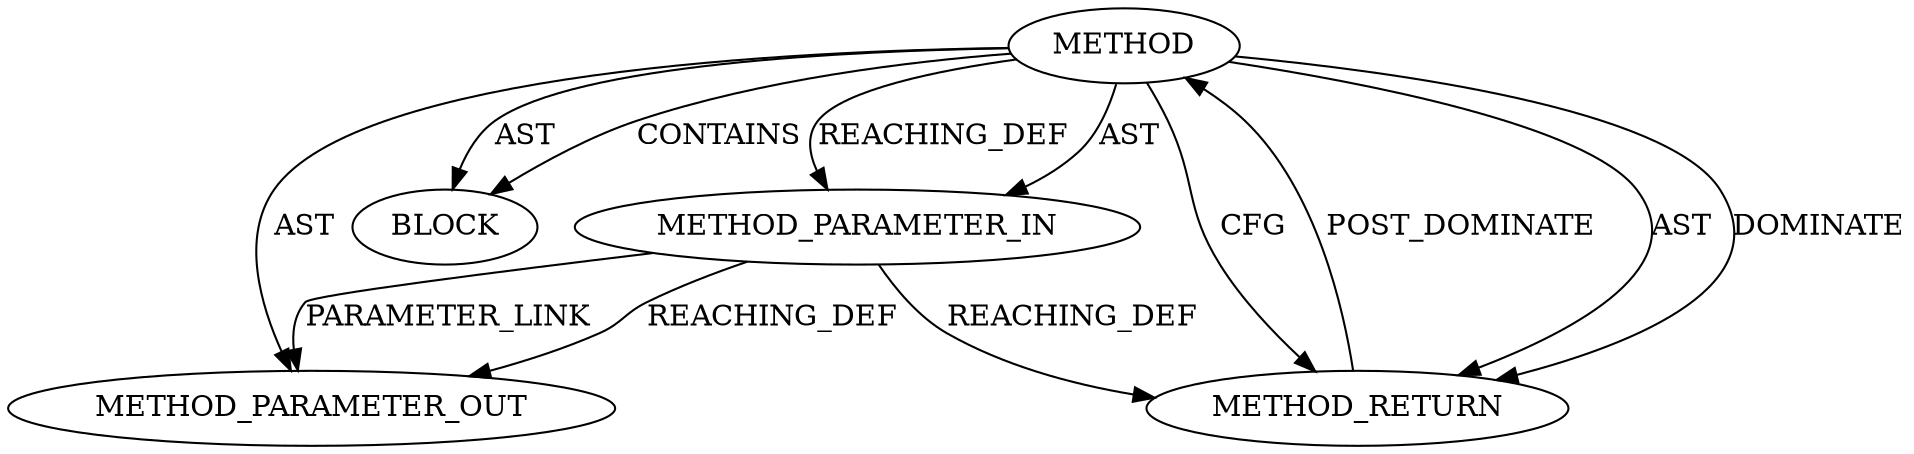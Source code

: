 digraph {
  12628 [label=METHOD AST_PARENT_TYPE="NAMESPACE_BLOCK" AST_PARENT_FULL_NAME="<global>" ORDER=0 CODE="<empty>" FULL_NAME="ceph_pr_addr" IS_EXTERNAL=true FILENAME="<empty>" SIGNATURE="" NAME="ceph_pr_addr"]
  12629 [label=METHOD_PARAMETER_IN ORDER=1 CODE="p1" IS_VARIADIC=false TYPE_FULL_NAME="ANY" EVALUATION_STRATEGY="BY_VALUE" INDEX=1 NAME="p1"]
  12630 [label=BLOCK ORDER=1 ARGUMENT_INDEX=1 CODE="<empty>" TYPE_FULL_NAME="ANY"]
  12631 [label=METHOD_RETURN ORDER=2 CODE="RET" TYPE_FULL_NAME="ANY" EVALUATION_STRATEGY="BY_VALUE"]
  13495 [label=METHOD_PARAMETER_OUT ORDER=1 CODE="p1" IS_VARIADIC=false TYPE_FULL_NAME="ANY" EVALUATION_STRATEGY="BY_VALUE" INDEX=1 NAME="p1"]
  12628 -> 12629 [label=AST ]
  12628 -> 12631 [label=AST ]
  12629 -> 13495 [label=REACHING_DEF VARIABLE="p1"]
  12628 -> 13495 [label=AST ]
  12629 -> 12631 [label=REACHING_DEF VARIABLE="p1"]
  12629 -> 13495 [label=PARAMETER_LINK ]
  12628 -> 12630 [label=CONTAINS ]
  12631 -> 12628 [label=POST_DOMINATE ]
  12628 -> 12629 [label=REACHING_DEF VARIABLE=""]
  12628 -> 12631 [label=DOMINATE ]
  12628 -> 12631 [label=CFG ]
  12628 -> 12630 [label=AST ]
}

